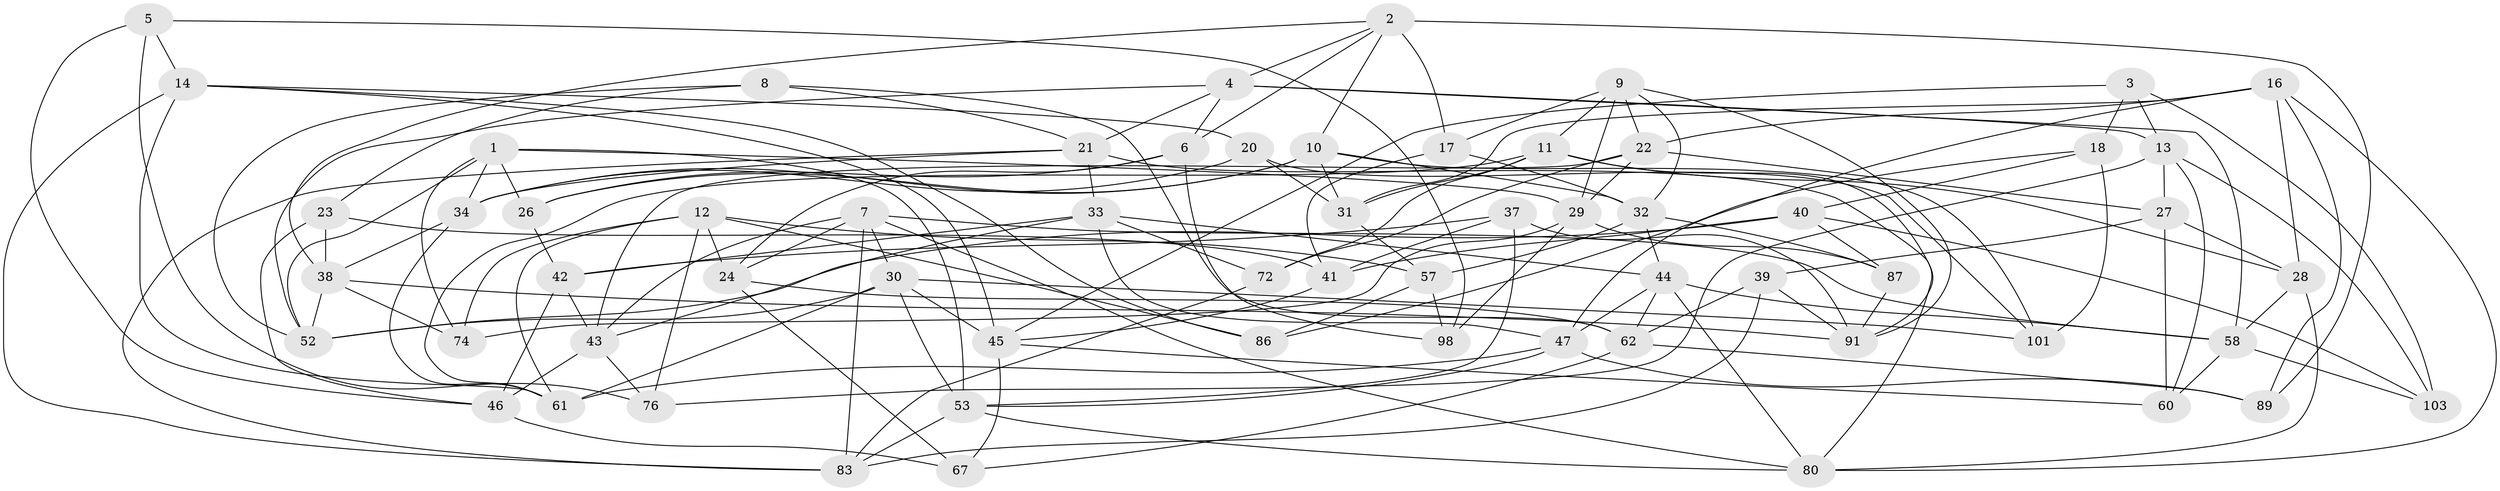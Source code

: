 // original degree distribution, {4: 1.0}
// Generated by graph-tools (version 1.1) at 2025/42/03/06/25 10:42:21]
// undirected, 62 vertices, 160 edges
graph export_dot {
graph [start="1"]
  node [color=gray90,style=filled];
  1 [super="+73"];
  2 [super="+65"];
  3;
  4 [super="+79"];
  5;
  6 [super="+15"];
  7 [super="+100"];
  8;
  9 [super="+81"];
  10 [super="+84"];
  11 [super="+92"];
  12 [super="+93"];
  13 [super="+54"];
  14 [super="+19"];
  16 [super="+78"];
  17;
  18;
  20;
  21 [super="+55"];
  22 [super="+48"];
  23;
  24 [super="+25"];
  26;
  27 [super="+51"];
  28 [super="+36"];
  29 [super="+56"];
  30 [super="+35"];
  31 [super="+82"];
  32 [super="+66"];
  33 [super="+50"];
  34 [super="+97"];
  37;
  38 [super="+59"];
  39;
  40 [super="+71"];
  41 [super="+70"];
  42 [super="+94"];
  43 [super="+77"];
  44 [super="+69"];
  45 [super="+68"];
  46 [super="+49"];
  47 [super="+90"];
  52 [super="+75"];
  53 [super="+85"];
  57 [super="+95"];
  58 [super="+102"];
  60;
  61 [super="+63"];
  62 [super="+64"];
  67;
  72;
  74;
  76;
  80 [super="+88"];
  83 [super="+96"];
  86;
  87;
  89;
  91 [super="+99"];
  98;
  101;
  103;
  1 -- 52;
  1 -- 29;
  1 -- 53;
  1 -- 34;
  1 -- 26;
  1 -- 74;
  2 -- 10;
  2 -- 6;
  2 -- 4;
  2 -- 89;
  2 -- 17;
  2 -- 38;
  3 -- 103;
  3 -- 13;
  3 -- 18;
  3 -- 45;
  4 -- 6;
  4 -- 21;
  4 -- 58;
  4 -- 13;
  4 -- 52;
  5 -- 76;
  5 -- 14;
  5 -- 98;
  5 -- 46;
  6 -- 24 [weight=2];
  6 -- 98;
  6 -- 26;
  7 -- 43;
  7 -- 30;
  7 -- 80;
  7 -- 24;
  7 -- 83;
  7 -- 58;
  8 -- 21;
  8 -- 23;
  8 -- 52;
  8 -- 62;
  9 -- 17;
  9 -- 29;
  9 -- 32;
  9 -- 91;
  9 -- 11;
  9 -- 22;
  10 -- 34;
  10 -- 31;
  10 -- 101;
  10 -- 26;
  10 -- 32;
  11 -- 28;
  11 -- 31;
  11 -- 61;
  11 -- 72;
  11 -- 91;
  12 -- 24;
  12 -- 76;
  12 -- 61;
  12 -- 57;
  12 -- 74;
  12 -- 86;
  13 -- 76;
  13 -- 60;
  13 -- 27;
  13 -- 103;
  14 -- 20;
  14 -- 83;
  14 -- 86;
  14 -- 45;
  14 -- 61;
  16 -- 47;
  16 -- 80;
  16 -- 31;
  16 -- 89;
  16 -- 22;
  16 -- 28;
  17 -- 41;
  17 -- 32;
  18 -- 86;
  18 -- 101;
  18 -- 40;
  20 -- 31;
  20 -- 34;
  20 -- 101;
  21 -- 80;
  21 -- 33;
  21 -- 83;
  21 -- 34;
  22 -- 72;
  22 -- 27;
  22 -- 29;
  22 -- 43;
  23 -- 41;
  23 -- 46;
  23 -- 38;
  24 -- 67;
  24 -- 62;
  26 -- 42;
  27 -- 28 [weight=2];
  27 -- 39;
  27 -- 60;
  28 -- 58;
  28 -- 80;
  29 -- 87;
  29 -- 98;
  29 -- 74;
  30 -- 45;
  30 -- 53;
  30 -- 101;
  30 -- 52;
  30 -- 61;
  31 -- 57 [weight=2];
  32 -- 87;
  32 -- 44;
  32 -- 57;
  33 -- 44;
  33 -- 42;
  33 -- 47;
  33 -- 72;
  33 -- 43;
  34 -- 61;
  34 -- 38;
  37 -- 42;
  37 -- 53;
  37 -- 91;
  37 -- 41;
  38 -- 74;
  38 -- 52;
  38 -- 91;
  39 -- 62;
  39 -- 91;
  39 -- 83;
  40 -- 103;
  40 -- 52;
  40 -- 41 [weight=2];
  40 -- 87;
  41 -- 45;
  42 -- 46 [weight=2];
  42 -- 43;
  43 -- 76;
  43 -- 46;
  44 -- 58;
  44 -- 80;
  44 -- 62;
  44 -- 47;
  45 -- 60;
  45 -- 67;
  46 -- 67;
  47 -- 61;
  47 -- 89;
  47 -- 53;
  53 -- 80;
  53 -- 83;
  57 -- 98;
  57 -- 86;
  58 -- 103;
  58 -- 60;
  62 -- 89;
  62 -- 67;
  72 -- 83;
  87 -- 91;
}
